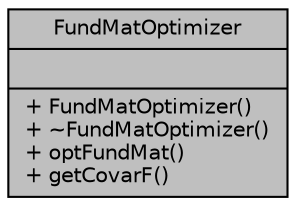 digraph "FundMatOptimizer"
{
  edge [fontname="Helvetica",fontsize="10",labelfontname="Helvetica",labelfontsize="10"];
  node [fontname="Helvetica",fontsize="10",shape=record];
  Node1 [label="{FundMatOptimizer\n||+ FundMatOptimizer()\l+ ~FundMatOptimizer()\l+ optFundMat()\l+ getCovarF()\l}",height=0.2,width=0.4,color="black", fillcolor="grey75", style="filled", fontcolor="black"];
}
